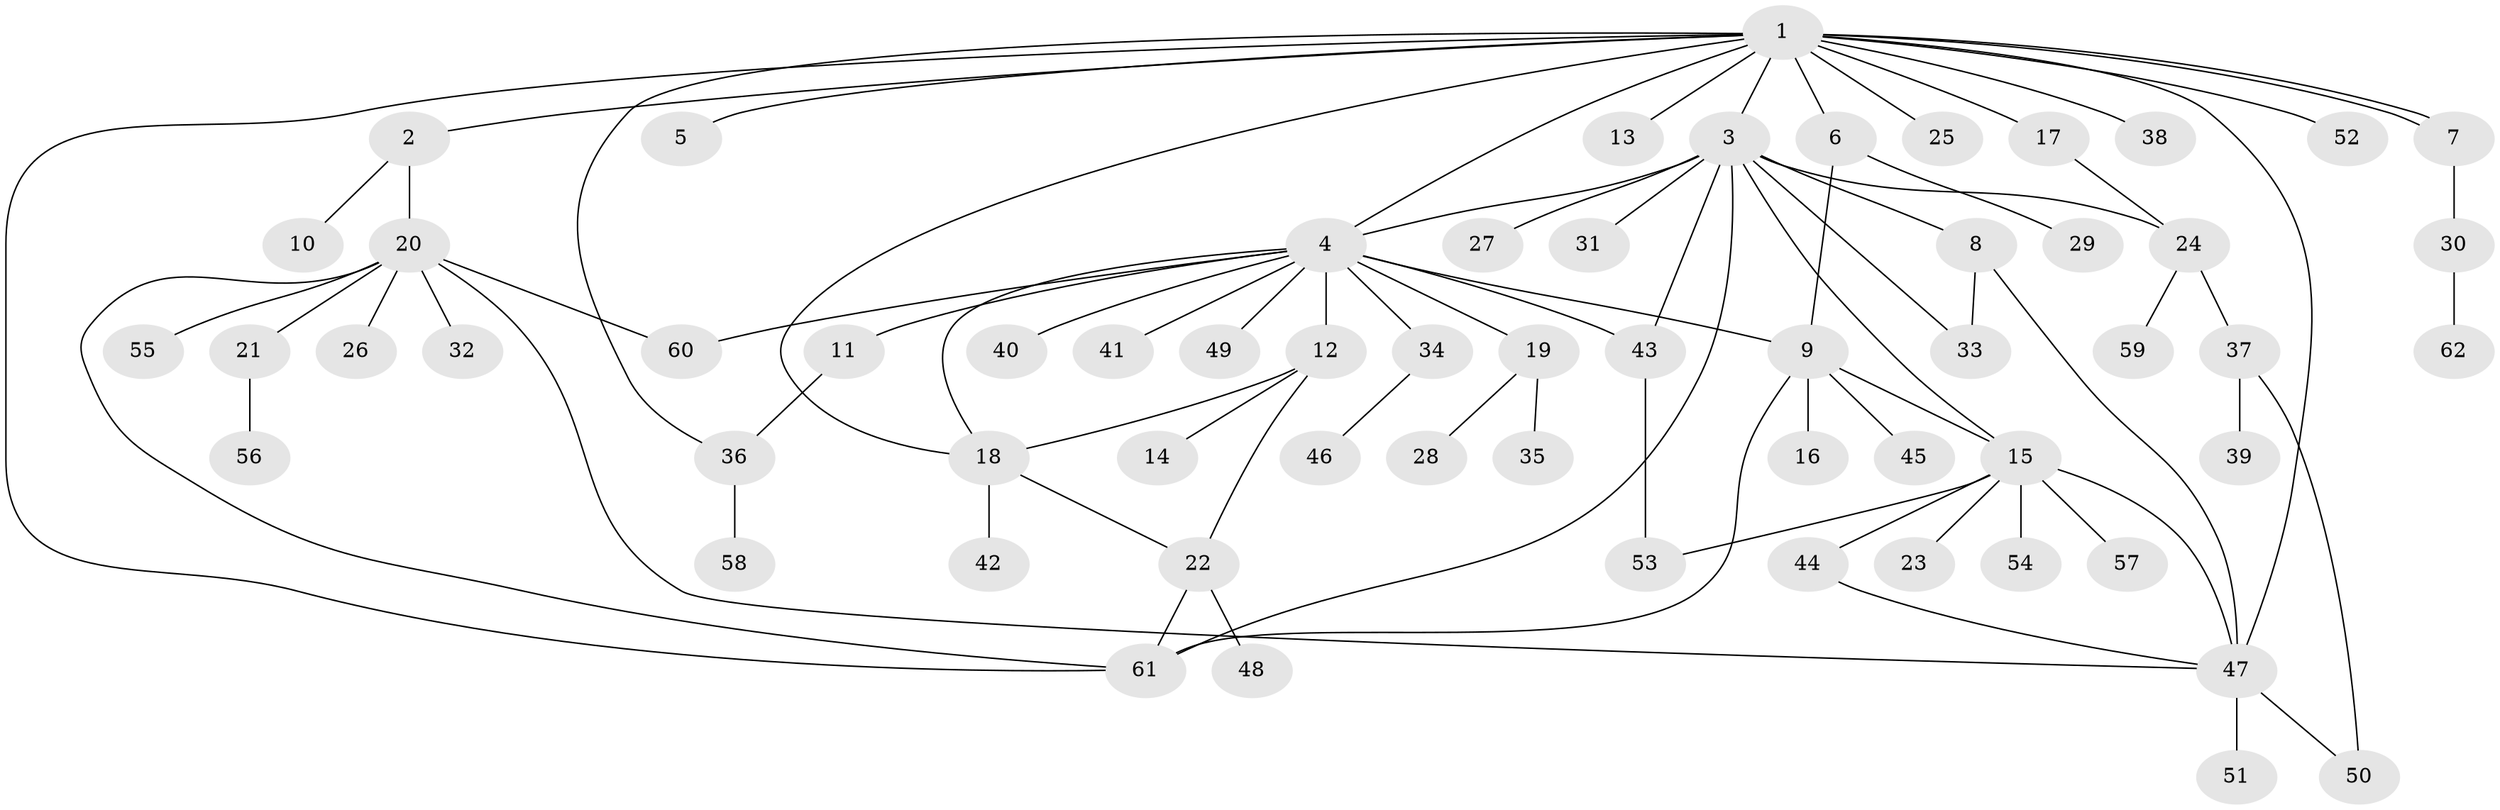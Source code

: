 // Generated by graph-tools (version 1.1) at 2025/35/03/09/25 02:35:27]
// undirected, 62 vertices, 83 edges
graph export_dot {
graph [start="1"]
  node [color=gray90,style=filled];
  1;
  2;
  3;
  4;
  5;
  6;
  7;
  8;
  9;
  10;
  11;
  12;
  13;
  14;
  15;
  16;
  17;
  18;
  19;
  20;
  21;
  22;
  23;
  24;
  25;
  26;
  27;
  28;
  29;
  30;
  31;
  32;
  33;
  34;
  35;
  36;
  37;
  38;
  39;
  40;
  41;
  42;
  43;
  44;
  45;
  46;
  47;
  48;
  49;
  50;
  51;
  52;
  53;
  54;
  55;
  56;
  57;
  58;
  59;
  60;
  61;
  62;
  1 -- 2;
  1 -- 3;
  1 -- 4;
  1 -- 5;
  1 -- 6;
  1 -- 7;
  1 -- 7;
  1 -- 13;
  1 -- 17;
  1 -- 18;
  1 -- 25;
  1 -- 36;
  1 -- 38;
  1 -- 47;
  1 -- 52;
  1 -- 61;
  2 -- 10;
  2 -- 20;
  3 -- 4;
  3 -- 8;
  3 -- 15;
  3 -- 24;
  3 -- 27;
  3 -- 31;
  3 -- 33;
  3 -- 43;
  3 -- 61;
  4 -- 9;
  4 -- 11;
  4 -- 12;
  4 -- 18;
  4 -- 19;
  4 -- 34;
  4 -- 40;
  4 -- 41;
  4 -- 43;
  4 -- 49;
  4 -- 60;
  6 -- 9;
  6 -- 29;
  7 -- 30;
  8 -- 33;
  8 -- 47;
  9 -- 15;
  9 -- 16;
  9 -- 45;
  9 -- 61;
  11 -- 36;
  12 -- 14;
  12 -- 18;
  12 -- 22;
  15 -- 23;
  15 -- 44;
  15 -- 47;
  15 -- 53;
  15 -- 54;
  15 -- 57;
  17 -- 24;
  18 -- 22;
  18 -- 42;
  19 -- 28;
  19 -- 35;
  20 -- 21;
  20 -- 26;
  20 -- 32;
  20 -- 47;
  20 -- 55;
  20 -- 60;
  20 -- 61;
  21 -- 56;
  22 -- 48;
  22 -- 61;
  24 -- 37;
  24 -- 59;
  30 -- 62;
  34 -- 46;
  36 -- 58;
  37 -- 39;
  37 -- 50;
  43 -- 53;
  44 -- 47;
  47 -- 50;
  47 -- 51;
}
